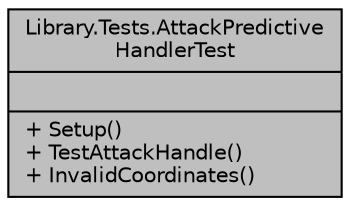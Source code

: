 digraph "Library.Tests.AttackPredictiveHandlerTest"
{
 // INTERACTIVE_SVG=YES
 // LATEX_PDF_SIZE
  edge [fontname="Helvetica",fontsize="10",labelfontname="Helvetica",labelfontsize="10"];
  node [fontname="Helvetica",fontsize="10",shape=record];
  Node1 [label="{Library.Tests.AttackPredictive\lHandlerTest\n||+ Setup()\l+ TestAttackHandle()\l+ InvalidCoordinates()\l}",height=0.2,width=0.4,color="black", fillcolor="grey75", style="filled", fontcolor="black",tooltip=" "];
}
